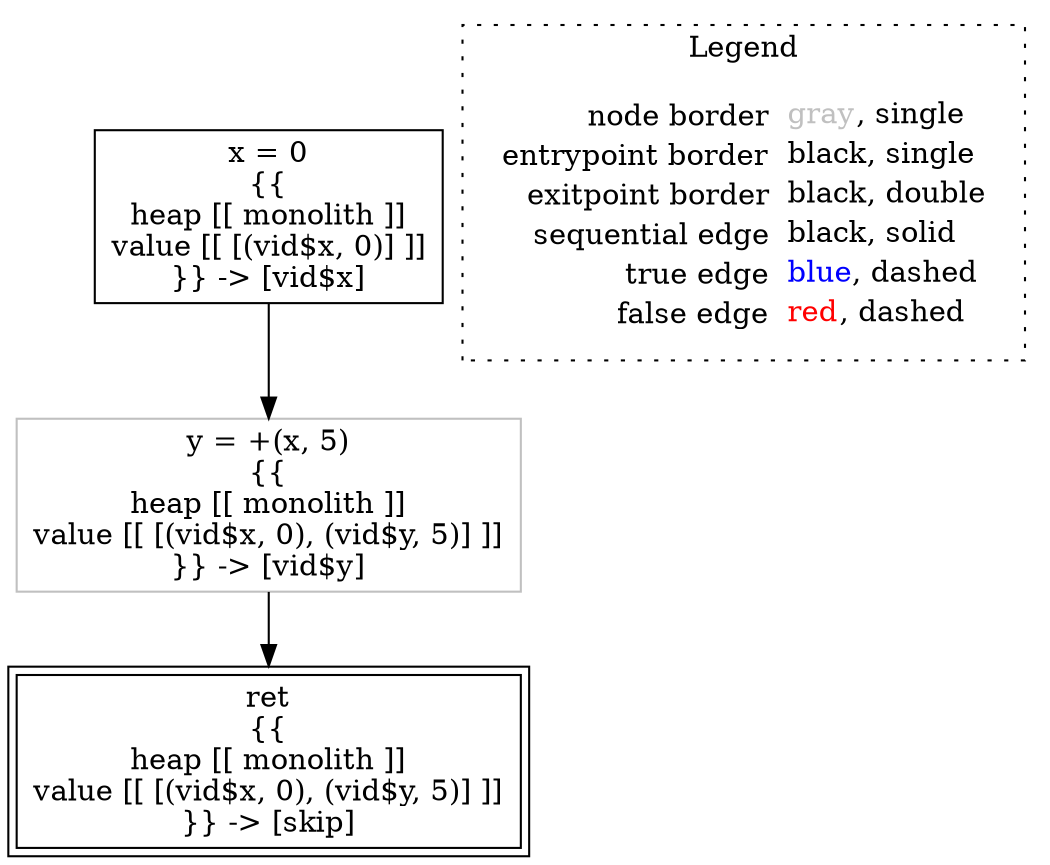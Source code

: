 digraph {
	"node0" [shape="rect",color="black",label=<x = 0<BR/>{{<BR/>heap [[ monolith ]]<BR/>value [[ [(vid$x, 0)] ]]<BR/>}} -&gt; [vid$x]>];
	"node1" [shape="rect",color="gray",label=<y = +(x, 5)<BR/>{{<BR/>heap [[ monolith ]]<BR/>value [[ [(vid$x, 0), (vid$y, 5)] ]]<BR/>}} -&gt; [vid$y]>];
	"node2" [shape="rect",color="black",peripheries="2",label=<ret<BR/>{{<BR/>heap [[ monolith ]]<BR/>value [[ [(vid$x, 0), (vid$y, 5)] ]]<BR/>}} -&gt; [skip]>];
	"node0" -> "node1" [color="black"];
	"node1" -> "node2" [color="black"];
subgraph cluster_legend {
	label="Legend";
	style=dotted;
	node [shape=plaintext];
	"legend" [label=<<table border="0" cellpadding="2" cellspacing="0" cellborder="0"><tr><td align="right">node border&nbsp;</td><td align="left"><font color="gray">gray</font>, single</td></tr><tr><td align="right">entrypoint border&nbsp;</td><td align="left"><font color="black">black</font>, single</td></tr><tr><td align="right">exitpoint border&nbsp;</td><td align="left"><font color="black">black</font>, double</td></tr><tr><td align="right">sequential edge&nbsp;</td><td align="left"><font color="black">black</font>, solid</td></tr><tr><td align="right">true edge&nbsp;</td><td align="left"><font color="blue">blue</font>, dashed</td></tr><tr><td align="right">false edge&nbsp;</td><td align="left"><font color="red">red</font>, dashed</td></tr></table>>];
}

}

